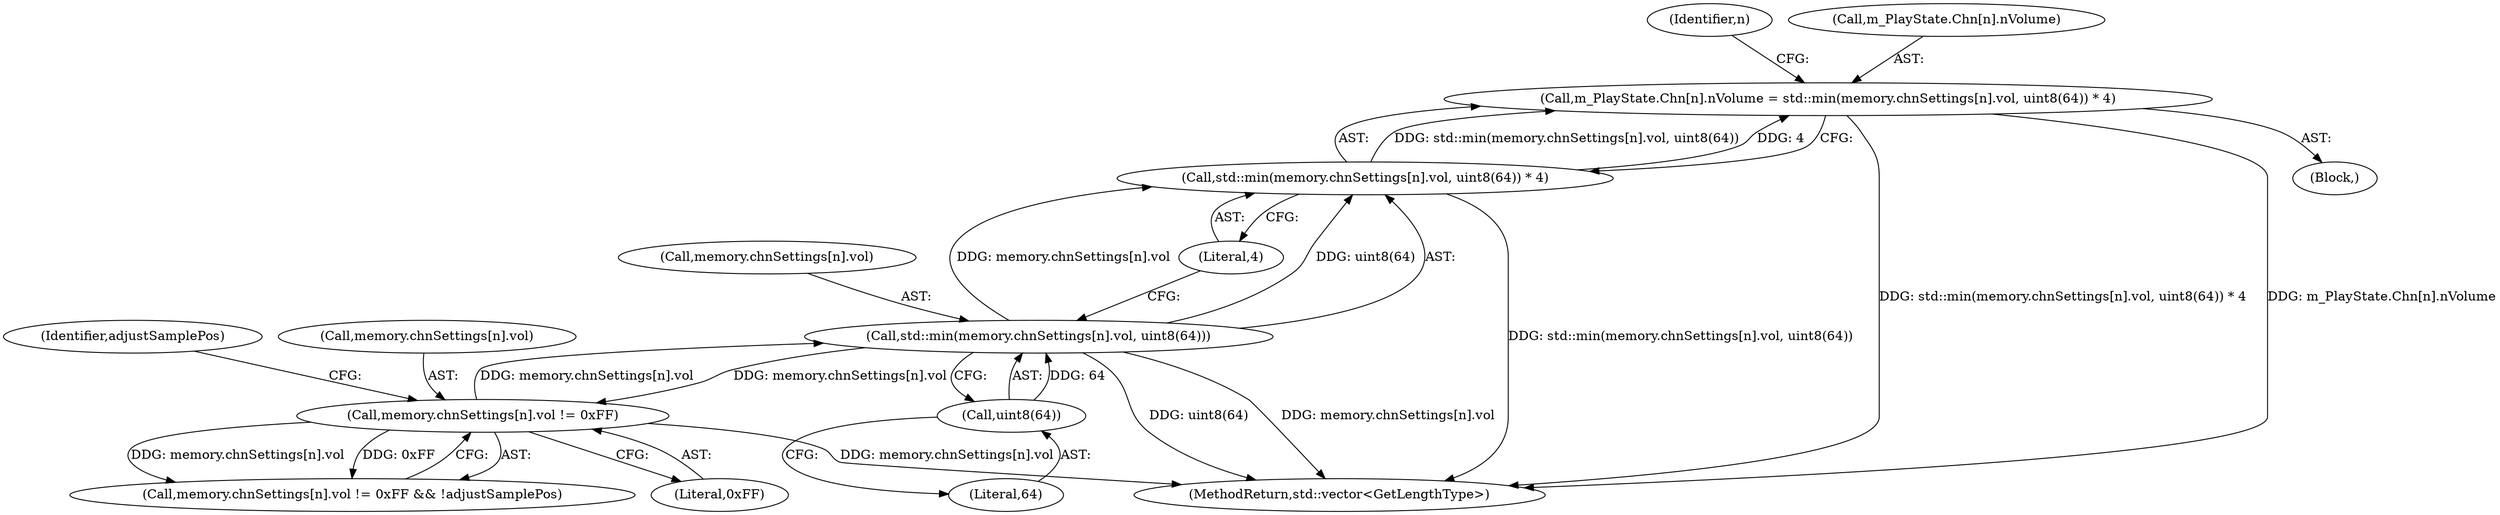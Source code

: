 digraph "0_openmpt_492022c7297ede682161d9c0ec2de15526424e76@array" {
"1003804" [label="(Call,m_PlayState.Chn[n].nVolume = std::min(memory.chnSettings[n].vol, uint8(64)) * 4)"];
"1003812" [label="(Call,std::min(memory.chnSettings[n].vol, uint8(64)) * 4)"];
"1003813" [label="(Call,std::min(memory.chnSettings[n].vol, uint8(64)))"];
"1003792" [label="(Call,memory.chnSettings[n].vol != 0xFF)"];
"1003821" [label="(Call,uint8(64))"];
"1003821" [label="(Call,uint8(64))"];
"1003813" [label="(Call,std::min(memory.chnSettings[n].vol, uint8(64)))"];
"1003800" [label="(Literal,0xFF)"];
"1003823" [label="(Literal,4)"];
"1003802" [label="(Identifier,adjustSamplePos)"];
"1003803" [label="(Block,)"];
"1003793" [label="(Call,memory.chnSettings[n].vol)"];
"1003822" [label="(Literal,64)"];
"1003923" [label="(MethodReturn,std::vector<GetLengthType>)"];
"1003762" [label="(Identifier,n)"];
"1003812" [label="(Call,std::min(memory.chnSettings[n].vol, uint8(64)) * 4)"];
"1003814" [label="(Call,memory.chnSettings[n].vol)"];
"1003805" [label="(Call,m_PlayState.Chn[n].nVolume)"];
"1003791" [label="(Call,memory.chnSettings[n].vol != 0xFF && !adjustSamplePos)"];
"1003804" [label="(Call,m_PlayState.Chn[n].nVolume = std::min(memory.chnSettings[n].vol, uint8(64)) * 4)"];
"1003792" [label="(Call,memory.chnSettings[n].vol != 0xFF)"];
"1003804" -> "1003803"  [label="AST: "];
"1003804" -> "1003812"  [label="CFG: "];
"1003805" -> "1003804"  [label="AST: "];
"1003812" -> "1003804"  [label="AST: "];
"1003762" -> "1003804"  [label="CFG: "];
"1003804" -> "1003923"  [label="DDG: std::min(memory.chnSettings[n].vol, uint8(64)) * 4"];
"1003804" -> "1003923"  [label="DDG: m_PlayState.Chn[n].nVolume"];
"1003812" -> "1003804"  [label="DDG: std::min(memory.chnSettings[n].vol, uint8(64))"];
"1003812" -> "1003804"  [label="DDG: 4"];
"1003812" -> "1003823"  [label="CFG: "];
"1003813" -> "1003812"  [label="AST: "];
"1003823" -> "1003812"  [label="AST: "];
"1003812" -> "1003923"  [label="DDG: std::min(memory.chnSettings[n].vol, uint8(64))"];
"1003813" -> "1003812"  [label="DDG: memory.chnSettings[n].vol"];
"1003813" -> "1003812"  [label="DDG: uint8(64)"];
"1003813" -> "1003821"  [label="CFG: "];
"1003814" -> "1003813"  [label="AST: "];
"1003821" -> "1003813"  [label="AST: "];
"1003823" -> "1003813"  [label="CFG: "];
"1003813" -> "1003923"  [label="DDG: uint8(64)"];
"1003813" -> "1003923"  [label="DDG: memory.chnSettings[n].vol"];
"1003813" -> "1003792"  [label="DDG: memory.chnSettings[n].vol"];
"1003792" -> "1003813"  [label="DDG: memory.chnSettings[n].vol"];
"1003821" -> "1003813"  [label="DDG: 64"];
"1003792" -> "1003791"  [label="AST: "];
"1003792" -> "1003800"  [label="CFG: "];
"1003793" -> "1003792"  [label="AST: "];
"1003800" -> "1003792"  [label="AST: "];
"1003802" -> "1003792"  [label="CFG: "];
"1003791" -> "1003792"  [label="CFG: "];
"1003792" -> "1003923"  [label="DDG: memory.chnSettings[n].vol"];
"1003792" -> "1003791"  [label="DDG: memory.chnSettings[n].vol"];
"1003792" -> "1003791"  [label="DDG: 0xFF"];
"1003821" -> "1003822"  [label="CFG: "];
"1003822" -> "1003821"  [label="AST: "];
}
